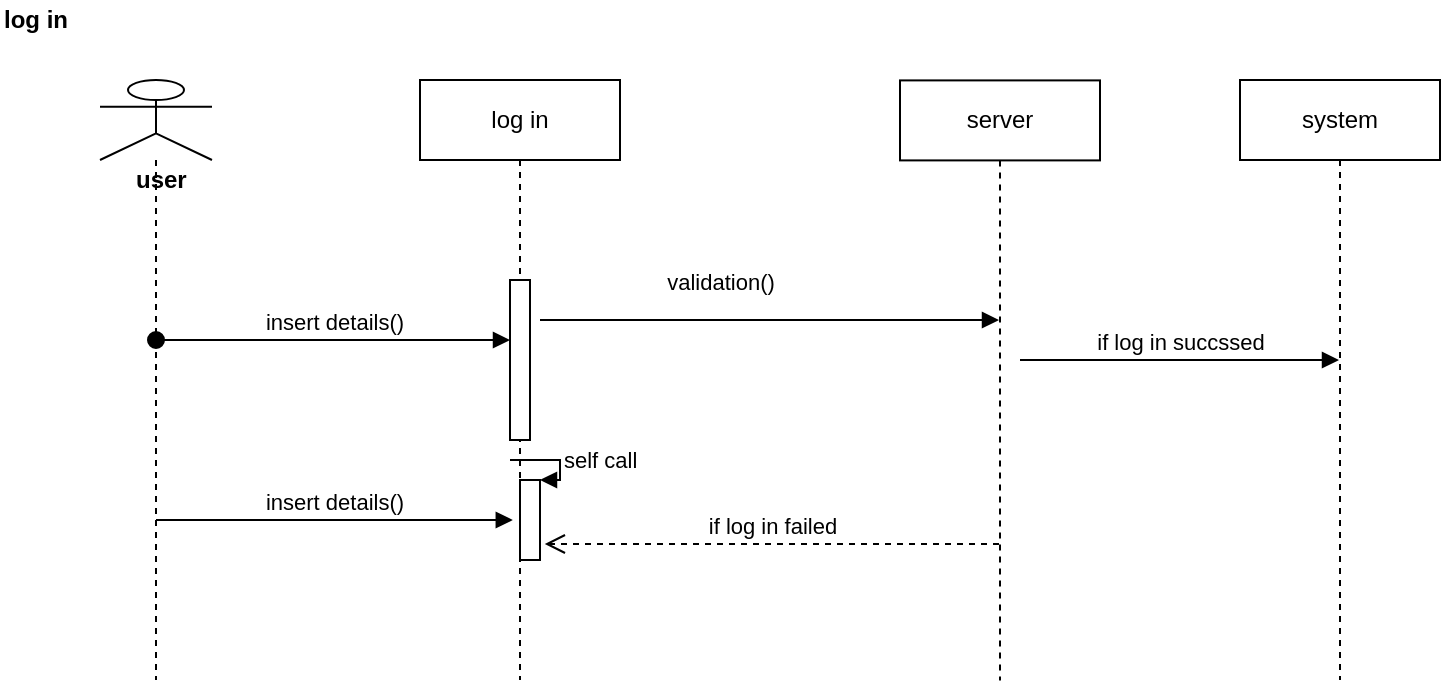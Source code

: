 <mxfile version="10.6.6" type="device"><diagram id="Gu7veGzUWKvmQJLHsJ5a" name="Page-1"><mxGraphModel dx="1250" dy="533" grid="1" gridSize="10" guides="1" tooltips="1" connect="1" arrows="1" fold="1" page="1" pageScale="1" pageWidth="827" pageHeight="1169" math="0" shadow="0"><root><mxCell id="0"/><mxCell id="1" parent="0"/><mxCell id="oyNQPZMyIfi5_WXnwROs-2" value="" style="shape=umlLifeline;participant=umlActor;perimeter=lifelinePerimeter;whiteSpace=wrap;html=1;container=1;collapsible=0;recursiveResize=0;verticalAlign=top;spacingTop=36;labelBackgroundColor=#ffffff;outlineConnect=0;" vertex="1" parent="1"><mxGeometry x="90" y="60" width="56" height="300" as="geometry"/></mxCell><mxCell id="oyNQPZMyIfi5_WXnwROs-4" value="&lt;b&gt;user&lt;/b&gt;" style="text;html=1;resizable=0;points=[];autosize=1;align=left;verticalAlign=top;spacingTop=-4;" vertex="1" parent="oyNQPZMyIfi5_WXnwROs-2"><mxGeometry x="16" y="40" width="40" height="20" as="geometry"/></mxCell><mxCell id="oyNQPZMyIfi5_WXnwROs-7" value="&lt;b&gt;log in&lt;/b&gt;" style="text;html=1;resizable=0;points=[];autosize=1;align=left;verticalAlign=top;spacingTop=-4;" vertex="1" parent="1"><mxGeometry x="40" y="20" width="50" height="20" as="geometry"/></mxCell><mxCell id="oyNQPZMyIfi5_WXnwROs-9" value="log in" style="shape=umlLifeline;perimeter=lifelinePerimeter;whiteSpace=wrap;html=1;container=1;collapsible=0;recursiveResize=0;outlineConnect=0;" vertex="1" parent="1"><mxGeometry x="250" y="60" width="100" height="300" as="geometry"/></mxCell><mxCell id="oyNQPZMyIfi5_WXnwROs-10" value="" style="html=1;points=[];perimeter=orthogonalPerimeter;" vertex="1" parent="oyNQPZMyIfi5_WXnwROs-9"><mxGeometry x="45" y="100" width="10" height="80" as="geometry"/></mxCell><mxCell id="oyNQPZMyIfi5_WXnwROs-15" value="" style="html=1;points=[];perimeter=orthogonalPerimeter;" vertex="1" parent="oyNQPZMyIfi5_WXnwROs-9"><mxGeometry x="50" y="200" width="10" height="40" as="geometry"/></mxCell><mxCell id="oyNQPZMyIfi5_WXnwROs-16" value="self call" style="edgeStyle=orthogonalEdgeStyle;html=1;align=left;spacingLeft=2;endArrow=block;rounded=0;entryX=1;entryY=0;" edge="1" target="oyNQPZMyIfi5_WXnwROs-15" parent="oyNQPZMyIfi5_WXnwROs-9"><mxGeometry relative="1" as="geometry"><mxPoint x="45" y="190" as="sourcePoint"/><Array as="points"><mxPoint x="70" y="190"/></Array></mxGeometry></mxCell><mxCell id="oyNQPZMyIfi5_WXnwROs-11" value="insert details()" style="html=1;verticalAlign=bottom;startArrow=oval;endArrow=block;startSize=8;" edge="1" target="oyNQPZMyIfi5_WXnwROs-10" parent="1" source="oyNQPZMyIfi5_WXnwROs-2"><mxGeometry relative="1" as="geometry"><mxPoint x="240" y="140" as="sourcePoint"/><Array as="points"><mxPoint x="200" y="190"/></Array></mxGeometry></mxCell><mxCell id="oyNQPZMyIfi5_WXnwROs-12" value="server" style="shape=umlLifeline;perimeter=lifelinePerimeter;whiteSpace=wrap;html=1;container=1;collapsible=0;recursiveResize=0;outlineConnect=0;" vertex="1" parent="1"><mxGeometry x="490" y="60.2" width="100" height="300" as="geometry"/></mxCell><mxCell id="oyNQPZMyIfi5_WXnwROs-13" value="validation()" style="html=1;verticalAlign=bottom;endArrow=block;" edge="1" parent="1" target="oyNQPZMyIfi5_WXnwROs-12"><mxGeometry x="-0.041" y="22" width="80" relative="1" as="geometry"><mxPoint x="310" y="180" as="sourcePoint"/><mxPoint x="460" y="190" as="targetPoint"/><Array as="points"><mxPoint x="420" y="180"/></Array><mxPoint x="-20" y="12" as="offset"/></mxGeometry></mxCell><mxCell id="oyNQPZMyIfi5_WXnwROs-19" value="if log in failed" style="html=1;verticalAlign=bottom;endArrow=open;dashed=1;endSize=8;entryX=1.24;entryY=0.8;entryDx=0;entryDy=0;entryPerimeter=0;" edge="1" parent="1" source="oyNQPZMyIfi5_WXnwROs-12" target="oyNQPZMyIfi5_WXnwROs-15"><mxGeometry relative="1" as="geometry"><mxPoint x="540" y="300" as="sourcePoint"/><mxPoint x="40" y="380" as="targetPoint"/><Array as="points"/></mxGeometry></mxCell><mxCell id="oyNQPZMyIfi5_WXnwROs-20" value="if log in succssed" style="html=1;verticalAlign=bottom;endArrow=block;" edge="1" parent="1" target="oyNQPZMyIfi5_WXnwROs-21"><mxGeometry width="80" relative="1" as="geometry"><mxPoint x="550" y="200" as="sourcePoint"/><mxPoint x="120" y="380" as="targetPoint"/><Array as="points"><mxPoint x="630" y="200"/></Array></mxGeometry></mxCell><mxCell id="oyNQPZMyIfi5_WXnwROs-21" value="system" style="shape=umlLifeline;perimeter=lifelinePerimeter;whiteSpace=wrap;html=1;container=1;collapsible=0;recursiveResize=0;outlineConnect=0;" vertex="1" parent="1"><mxGeometry x="660" y="60" width="100" height="300" as="geometry"/></mxCell><mxCell id="oyNQPZMyIfi5_WXnwROs-22" value="insert details()" style="html=1;verticalAlign=bottom;endArrow=block;entryX=-0.36;entryY=0.5;entryDx=0;entryDy=0;entryPerimeter=0;" edge="1" parent="1" source="oyNQPZMyIfi5_WXnwROs-2" target="oyNQPZMyIfi5_WXnwROs-15"><mxGeometry width="80" relative="1" as="geometry"><mxPoint x="40" y="380" as="sourcePoint"/><mxPoint x="120" y="380" as="targetPoint"/><Array as="points"><mxPoint x="190" y="280"/></Array></mxGeometry></mxCell></root></mxGraphModel></diagram></mxfile>